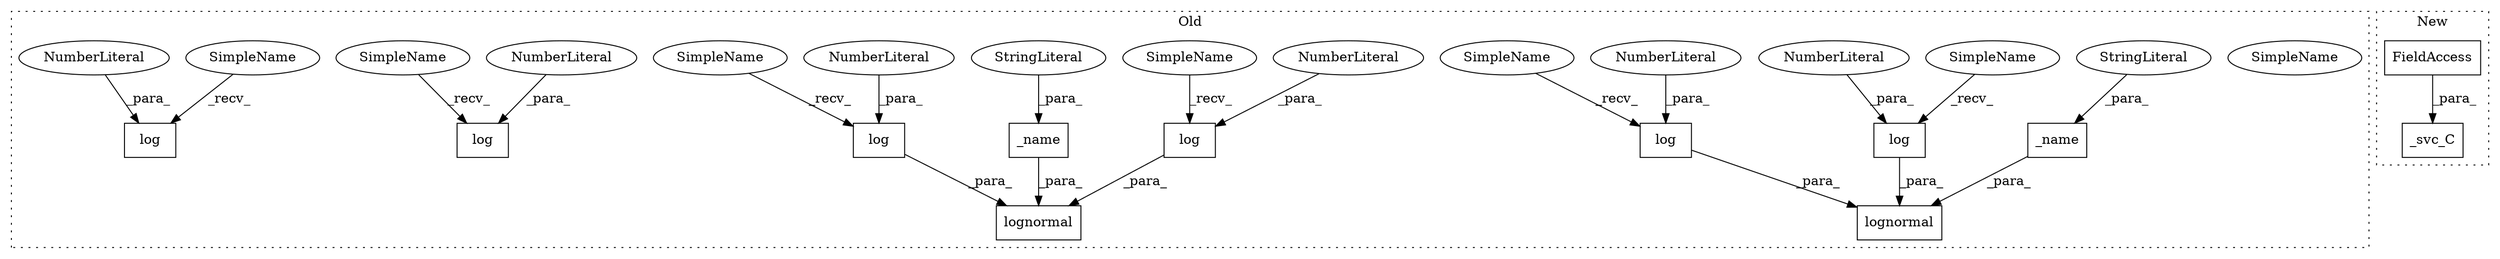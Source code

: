 digraph G {
subgraph cluster0 {
1 [label="SimpleName" a="42" s="3793" l="5" shape="ellipse"];
3 [label="log" a="32" s="3799,3806" l="4,1" shape="box"];
4 [label="NumberLiteral" a="34" s="3803" l="3" shape="ellipse"];
5 [label="lognormal" a="32" s="3768,3822" l="10,1" shape="box"];
6 [label="_name" a="32" s="3778,3791" l="6,1" shape="box"];
7 [label="log" a="32" s="3731,3738" l="4,1" shape="box"];
8 [label="NumberLiteral" a="34" s="3735" l="3" shape="ellipse"];
9 [label="lognormal" a="32" s="3689,3739" l="10,1" shape="box"];
10 [label="_name" a="32" s="3699,3708" l="6,1" shape="box"];
11 [label="log" a="32" s="3814,3821" l="4,1" shape="box"];
12 [label="NumberLiteral" a="34" s="3818" l="3" shape="ellipse"];
13 [label="log" a="32" s="3716,3723" l="4,1" shape="box"];
14 [label="NumberLiteral" a="34" s="3720" l="3" shape="ellipse"];
15 [label="StringLiteral" a="45" s="3705" l="3" shape="ellipse"];
16 [label="StringLiteral" a="45" s="3784" l="7" shape="ellipse"];
17 [label="log" a="32" s="4202,4210" l="4,1" shape="box"];
18 [label="NumberLiteral" a="34" s="4206" l="4" shape="ellipse"];
19 [label="log" a="32" s="4094,4100" l="4,1" shape="box"];
20 [label="NumberLiteral" a="34" s="4098" l="2" shape="ellipse"];
22 [label="SimpleName" a="42" s="3710" l="5" shape="ellipse"];
23 [label="SimpleName" a="42" s="3725" l="5" shape="ellipse"];
24 [label="SimpleName" a="42" s="4196" l="5" shape="ellipse"];
25 [label="SimpleName" a="42" s="4088" l="5" shape="ellipse"];
26 [label="SimpleName" a="42" s="3808" l="5" shape="ellipse"];
27 [label="SimpleName" a="42" s="3793" l="5" shape="ellipse"];
label = "Old";
style="dotted";
}
subgraph cluster1 {
2 [label="_svc_C" a="32" s="4020,4031" l="7,1" shape="box"];
21 [label="FieldAccess" a="22" s="4027" l="4" shape="box"];
label = "New";
style="dotted";
}
3 -> 5 [label="_para_"];
4 -> 3 [label="_para_"];
6 -> 5 [label="_para_"];
7 -> 9 [label="_para_"];
8 -> 7 [label="_para_"];
10 -> 9 [label="_para_"];
11 -> 5 [label="_para_"];
12 -> 11 [label="_para_"];
13 -> 9 [label="_para_"];
14 -> 13 [label="_para_"];
15 -> 10 [label="_para_"];
16 -> 6 [label="_para_"];
18 -> 17 [label="_para_"];
20 -> 19 [label="_para_"];
21 -> 2 [label="_para_"];
22 -> 13 [label="_recv_"];
23 -> 7 [label="_recv_"];
24 -> 17 [label="_recv_"];
25 -> 19 [label="_recv_"];
26 -> 11 [label="_recv_"];
27 -> 3 [label="_recv_"];
}